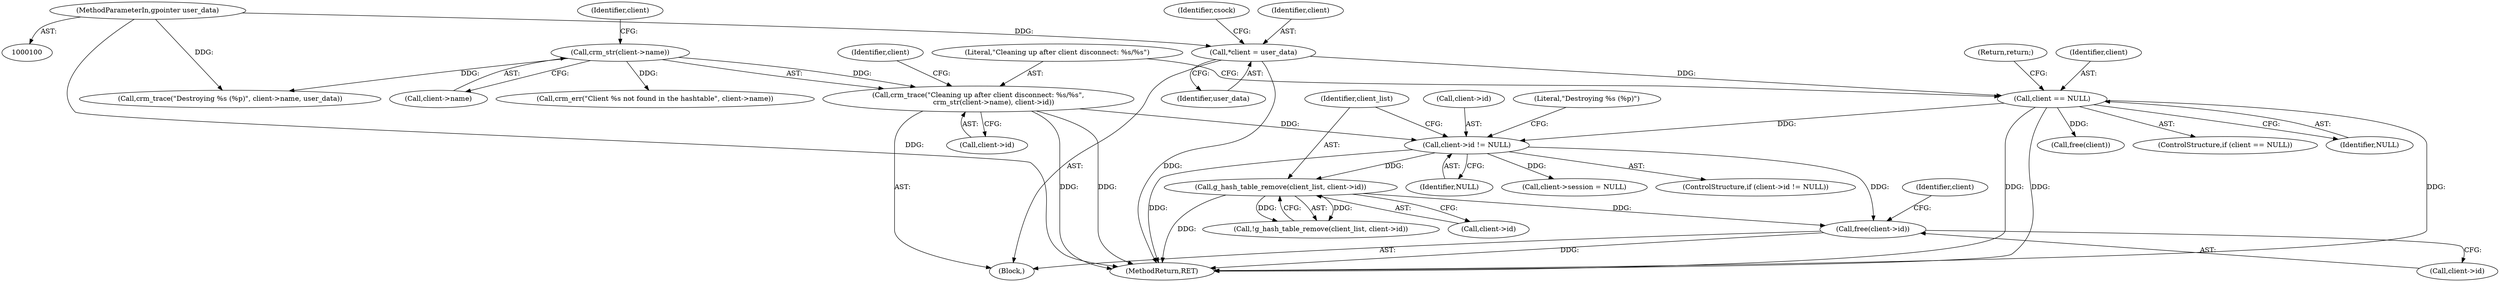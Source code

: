 digraph "0_pacemaker_564f7cc2a51dcd2f28ab12a13394f31be5aa3c93_1@API" {
"1000236" [label="(Call,free(client->id))"];
"1000127" [label="(Call,client->id != NULL)"];
"1000117" [label="(Call,crm_trace(\"Cleaning up after client disconnect: %s/%s\",\n              crm_str(client->name), client->id))"];
"1000119" [label="(Call,crm_str(client->name))"];
"1000112" [label="(Call,client == NULL)"];
"1000104" [label="(Call,*client = user_data)"];
"1000101" [label="(MethodParameterIn,gpointer user_data)"];
"1000135" [label="(Call,g_hash_table_remove(client_list, client->id))"];
"1000116" [label="(Return,return;)"];
"1000109" [label="(Identifier,csock)"];
"1000111" [label="(ControlStructure,if (client == NULL))"];
"1000117" [label="(Call,crm_trace(\"Cleaning up after client disconnect: %s/%s\",\n              crm_str(client->name), client->id))"];
"1000102" [label="(Block,)"];
"1000106" [label="(Identifier,user_data)"];
"1000101" [label="(MethodParameterIn,gpointer user_data)"];
"1000237" [label="(Call,client->id)"];
"1000242" [label="(Identifier,client)"];
"1000114" [label="(Identifier,NULL)"];
"1000136" [label="(Identifier,client_list)"];
"1000120" [label="(Call,client->name)"];
"1000127" [label="(Call,client->id != NULL)"];
"1000119" [label="(Call,crm_str(client->name))"];
"1000236" [label="(Call,free(client->id))"];
"1000124" [label="(Identifier,client)"];
"1000258" [label="(MethodReturn,RET)"];
"1000118" [label="(Literal,\"Cleaning up after client disconnect: %s/%s\")"];
"1000141" [label="(Call,crm_err(\"Client %s not found in the hashtable\", client->name))"];
"1000113" [label="(Identifier,client)"];
"1000135" [label="(Call,g_hash_table_remove(client_list, client->id))"];
"1000129" [label="(Identifier,client)"];
"1000123" [label="(Call,client->id)"];
"1000147" [label="(Literal,\"Destroying %s (%p)\")"];
"1000137" [label="(Call,client->id)"];
"1000131" [label="(Identifier,NULL)"];
"1000112" [label="(Call,client == NULL)"];
"1000216" [label="(Call,client->session = NULL)"];
"1000128" [label="(Call,client->id)"];
"1000134" [label="(Call,!g_hash_table_remove(client_list, client->id))"];
"1000248" [label="(Call,free(client))"];
"1000126" [label="(ControlStructure,if (client->id != NULL))"];
"1000146" [label="(Call,crm_trace(\"Destroying %s (%p)\", client->name, user_data))"];
"1000104" [label="(Call,*client = user_data)"];
"1000105" [label="(Identifier,client)"];
"1000236" -> "1000102"  [label="AST: "];
"1000236" -> "1000237"  [label="CFG: "];
"1000237" -> "1000236"  [label="AST: "];
"1000242" -> "1000236"  [label="CFG: "];
"1000236" -> "1000258"  [label="DDG: "];
"1000127" -> "1000236"  [label="DDG: "];
"1000135" -> "1000236"  [label="DDG: "];
"1000127" -> "1000126"  [label="AST: "];
"1000127" -> "1000131"  [label="CFG: "];
"1000128" -> "1000127"  [label="AST: "];
"1000131" -> "1000127"  [label="AST: "];
"1000136" -> "1000127"  [label="CFG: "];
"1000147" -> "1000127"  [label="CFG: "];
"1000127" -> "1000258"  [label="DDG: "];
"1000117" -> "1000127"  [label="DDG: "];
"1000112" -> "1000127"  [label="DDG: "];
"1000127" -> "1000135"  [label="DDG: "];
"1000127" -> "1000216"  [label="DDG: "];
"1000117" -> "1000102"  [label="AST: "];
"1000117" -> "1000123"  [label="CFG: "];
"1000118" -> "1000117"  [label="AST: "];
"1000119" -> "1000117"  [label="AST: "];
"1000123" -> "1000117"  [label="AST: "];
"1000129" -> "1000117"  [label="CFG: "];
"1000117" -> "1000258"  [label="DDG: "];
"1000117" -> "1000258"  [label="DDG: "];
"1000119" -> "1000117"  [label="DDG: "];
"1000119" -> "1000120"  [label="CFG: "];
"1000120" -> "1000119"  [label="AST: "];
"1000124" -> "1000119"  [label="CFG: "];
"1000119" -> "1000141"  [label="DDG: "];
"1000119" -> "1000146"  [label="DDG: "];
"1000112" -> "1000111"  [label="AST: "];
"1000112" -> "1000114"  [label="CFG: "];
"1000113" -> "1000112"  [label="AST: "];
"1000114" -> "1000112"  [label="AST: "];
"1000116" -> "1000112"  [label="CFG: "];
"1000118" -> "1000112"  [label="CFG: "];
"1000112" -> "1000258"  [label="DDG: "];
"1000112" -> "1000258"  [label="DDG: "];
"1000112" -> "1000258"  [label="DDG: "];
"1000104" -> "1000112"  [label="DDG: "];
"1000112" -> "1000248"  [label="DDG: "];
"1000104" -> "1000102"  [label="AST: "];
"1000104" -> "1000106"  [label="CFG: "];
"1000105" -> "1000104"  [label="AST: "];
"1000106" -> "1000104"  [label="AST: "];
"1000109" -> "1000104"  [label="CFG: "];
"1000104" -> "1000258"  [label="DDG: "];
"1000101" -> "1000104"  [label="DDG: "];
"1000101" -> "1000100"  [label="AST: "];
"1000101" -> "1000258"  [label="DDG: "];
"1000101" -> "1000146"  [label="DDG: "];
"1000135" -> "1000134"  [label="AST: "];
"1000135" -> "1000137"  [label="CFG: "];
"1000136" -> "1000135"  [label="AST: "];
"1000137" -> "1000135"  [label="AST: "];
"1000134" -> "1000135"  [label="CFG: "];
"1000135" -> "1000258"  [label="DDG: "];
"1000135" -> "1000134"  [label="DDG: "];
"1000135" -> "1000134"  [label="DDG: "];
}
